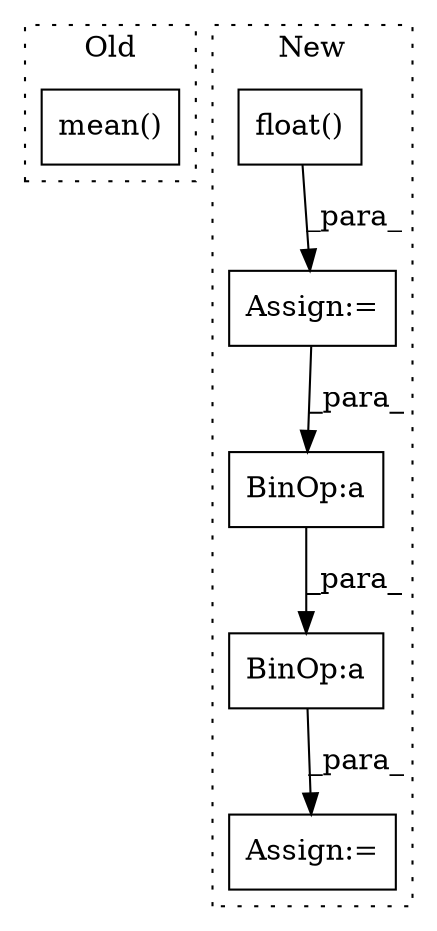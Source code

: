 digraph G {
subgraph cluster0 {
1 [label="mean()" a="75" s="1720" l="11" shape="box"];
label = "Old";
style="dotted";
}
subgraph cluster1 {
2 [label="float()" a="75" s="1624" l="46" shape="box"];
3 [label="Assign:=" a="68" s="1683" l="3" shape="box"];
4 [label="Assign:=" a="68" s="1737" l="3" shape="box"];
5 [label="BinOp:a" a="82" s="1751" l="3" shape="box"];
6 [label="BinOp:a" a="82" s="1765" l="3" shape="box"];
label = "New";
style="dotted";
}
2 -> 3 [label="_para_"];
3 -> 5 [label="_para_"];
5 -> 6 [label="_para_"];
6 -> 4 [label="_para_"];
}
